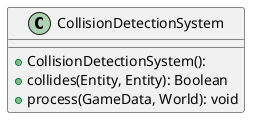 @startuml

class CollisionDetectionSystem {
  + CollisionDetectionSystem(): 
  + collides(Entity, Entity): Boolean
  + process(GameData, World): void
}

@enduml
